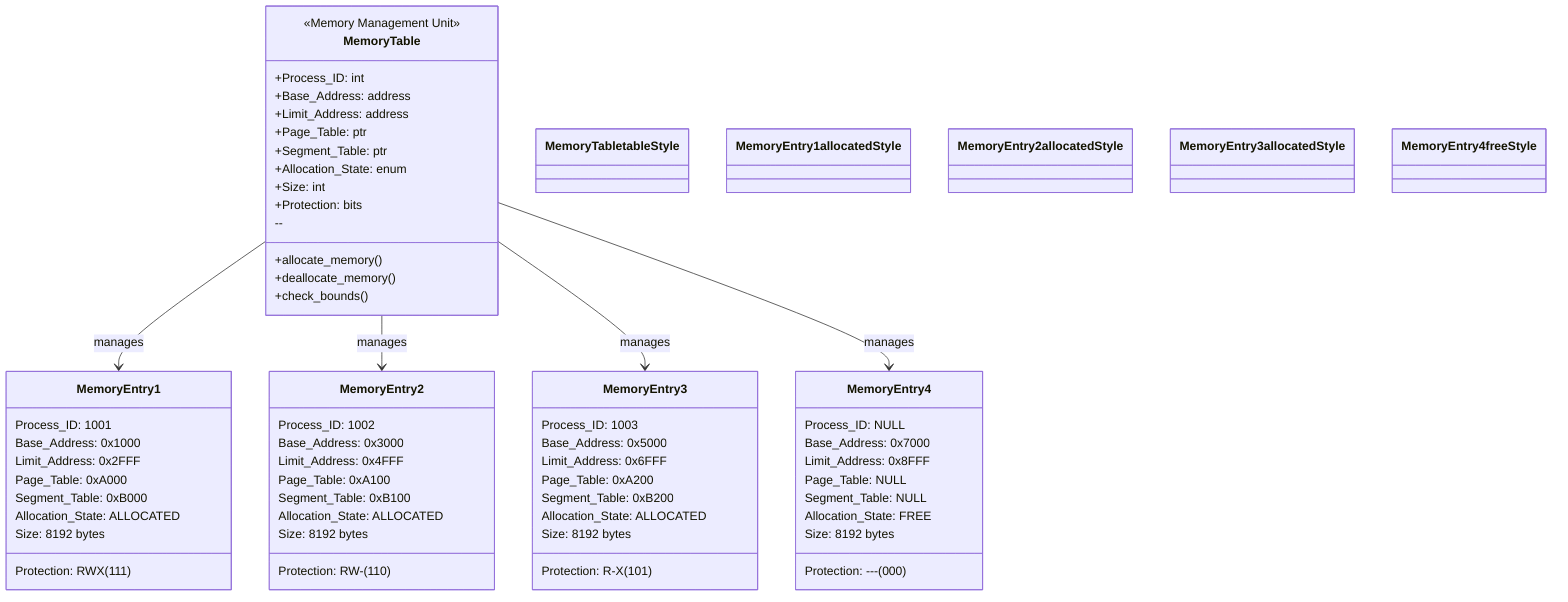 classDiagram
    class MemoryTable {
        <<Memory Management Unit>>
        +Process_ID: int
        +Base_Address: address
        +Limit_Address: address
        +Page_Table: ptr
        +Segment_Table: ptr
        +Allocation_State: enum
        +Size: int
        +Protection: bits
        --
        +allocate_memory()
        +deallocate_memory()
        +check_bounds()
    }
    
    class MemoryEntry1 {
        Process_ID: 1001
        Base_Address: 0x1000
        Limit_Address: 0x2FFF
        Page_Table: 0xA000
        Segment_Table: 0xB000
        Allocation_State: ALLOCATED
        Size: 8192 bytes
        Protection: RWX (111)
    }
    
    class MemoryEntry2 {
        Process_ID: 1002
        Base_Address: 0x3000
        Limit_Address: 0x4FFF
        Page_Table: 0xA100
        Segment_Table: 0xB100
        Allocation_State: ALLOCATED
        Size: 8192 bytes
        Protection: RW- (110)
    }
    
    class MemoryEntry3 {
        Process_ID: 1003
        Base_Address: 0x5000
        Limit_Address: 0x6FFF
        Page_Table: 0xA200
        Segment_Table: 0xB200
        Allocation_State: ALLOCATED
        Size: 8192 bytes
        Protection: R-X (101)
    }
    
    class MemoryEntry4 {
        Process_ID: NULL
        Base_Address: 0x7000
        Limit_Address: 0x8FFF
        Page_Table: NULL
        Segment_Table: NULL
        Allocation_State: FREE
        Size: 8192 bytes
        Protection: --- (000)
    }
    
    MemoryTable --> MemoryEntry1 : manages
    MemoryTable --> MemoryEntry2 : manages
    MemoryTable --> MemoryEntry3 : manages
    MemoryTable --> MemoryEntry4 : manages

    %% Styling
    classDef tableStyle fill:#4a5568,stroke:#2d3748,stroke-width:2px,color:#ffffff
    classDef allocatedStyle fill:#718096,stroke:#4a5568,stroke-width:1px,color:#ffffff
    classDef freeStyle fill:#a0aec0,stroke:#718096,stroke-width:1px,color:#2d3748
    
    class MemoryTable tableStyle
    class MemoryEntry1 allocatedStyle
    class MemoryEntry2 allocatedStyle
    class MemoryEntry3 allocatedStyle
    class MemoryEntry4 freeStyle